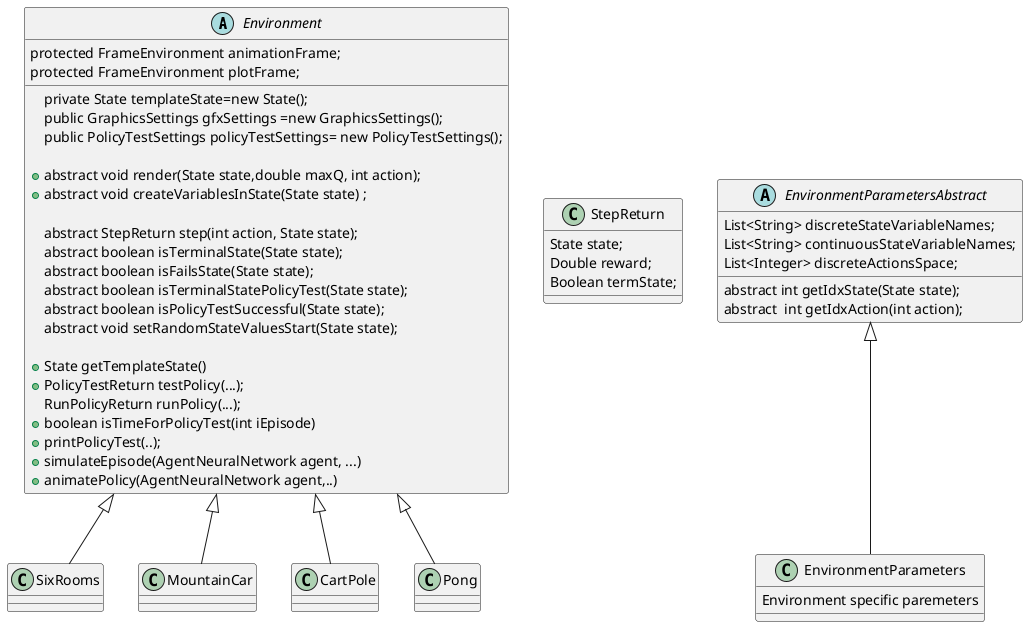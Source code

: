 @startuml
'https://plantuml.com/class-diagram


abstract class Environment {
    private State templateState=new State();
    protected FrameEnvironment animationFrame;
    protected FrameEnvironment plotFrame;
    public GraphicsSettings gfxSettings =new GraphicsSettings();
    public PolicyTestSettings policyTestSettings= new PolicyTestSettings();

    + abstract void render(State state,double maxQ, int action);
    + abstract void createVariablesInState(State state) ;

     abstract StepReturn step(int action, State state);
     abstract boolean isTerminalState(State state);
     abstract boolean isFailsState(State state);
     abstract boolean isTerminalStatePolicyTest(State state);
     abstract boolean isPolicyTestSuccessful(State state);
     abstract void setRandomStateValuesStart(State state);

    + State getTemplateState()
    + PolicyTestReturn testPolicy(...);
     RunPolicyReturn runPolicy(...);
    + boolean isTimeForPolicyTest(int iEpisode)
    + printPolicyTest(..);
    + simulateEpisode(AgentNeuralNetwork agent, ...)
    + animatePolicy(AgentNeuralNetwork agent,..)
}

class StepReturn  {
State state;
Double reward;
Boolean termState;
 }

 abstract class EnvironmentParametersAbstract  {
 List<String> discreteStateVariableNames;
 List<String> continuousStateVariableNames;
 List<Integer> discreteActionsSpace;

 abstract int getIdxState(State state);
 abstract  int getIdxAction(int action);

 }


class EnvironmentParameters {
Environment specific paremeters
}

Environment  <|-- SixRooms
Environment  <|-- MountainCar
Environment  <|-- CartPole
Environment  <|-- Pong


EnvironmentParametersAbstract  <|-- EnvironmentParameters


@enduml